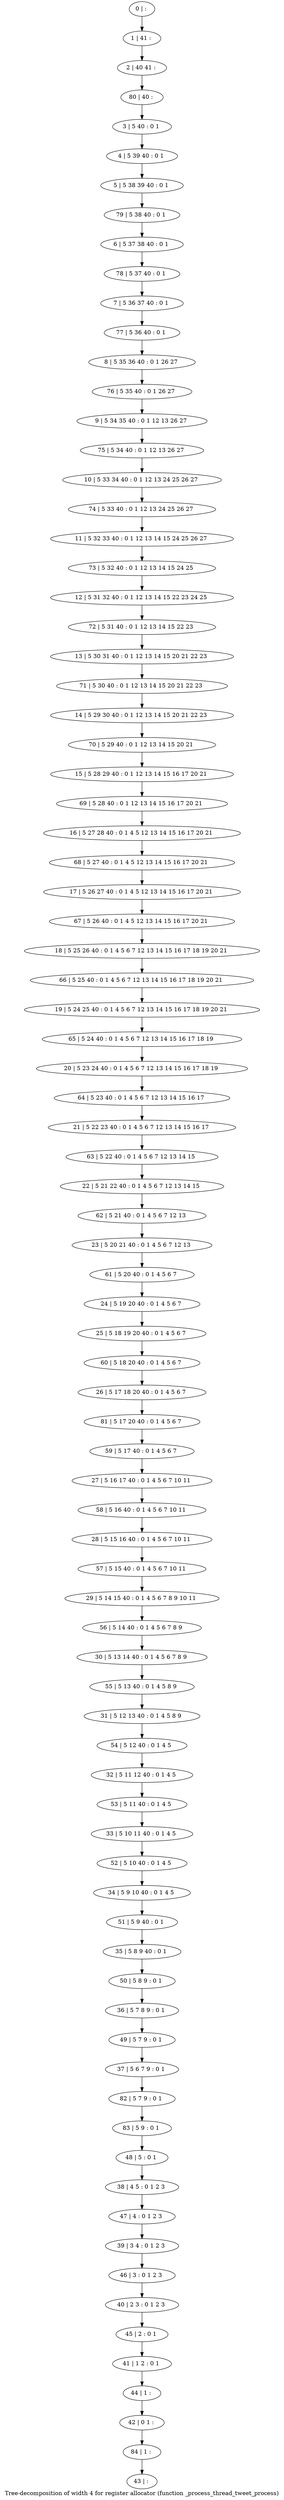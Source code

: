 digraph G {
graph [label="Tree-decomposition of width 4 for register allocator (function _process_thread_tweet_process)"]
0[label="0 | : "];
1[label="1 | 41 : "];
2[label="2 | 40 41 : "];
3[label="3 | 5 40 : 0 1 "];
4[label="4 | 5 39 40 : 0 1 "];
5[label="5 | 5 38 39 40 : 0 1 "];
6[label="6 | 5 37 38 40 : 0 1 "];
7[label="7 | 5 36 37 40 : 0 1 "];
8[label="8 | 5 35 36 40 : 0 1 26 27 "];
9[label="9 | 5 34 35 40 : 0 1 12 13 26 27 "];
10[label="10 | 5 33 34 40 : 0 1 12 13 24 25 26 27 "];
11[label="11 | 5 32 33 40 : 0 1 12 13 14 15 24 25 26 27 "];
12[label="12 | 5 31 32 40 : 0 1 12 13 14 15 22 23 24 25 "];
13[label="13 | 5 30 31 40 : 0 1 12 13 14 15 20 21 22 23 "];
14[label="14 | 5 29 30 40 : 0 1 12 13 14 15 20 21 22 23 "];
15[label="15 | 5 28 29 40 : 0 1 12 13 14 15 16 17 20 21 "];
16[label="16 | 5 27 28 40 : 0 1 4 5 12 13 14 15 16 17 20 21 "];
17[label="17 | 5 26 27 40 : 0 1 4 5 12 13 14 15 16 17 20 21 "];
18[label="18 | 5 25 26 40 : 0 1 4 5 6 7 12 13 14 15 16 17 18 19 20 21 "];
19[label="19 | 5 24 25 40 : 0 1 4 5 6 7 12 13 14 15 16 17 18 19 20 21 "];
20[label="20 | 5 23 24 40 : 0 1 4 5 6 7 12 13 14 15 16 17 18 19 "];
21[label="21 | 5 22 23 40 : 0 1 4 5 6 7 12 13 14 15 16 17 "];
22[label="22 | 5 21 22 40 : 0 1 4 5 6 7 12 13 14 15 "];
23[label="23 | 5 20 21 40 : 0 1 4 5 6 7 12 13 "];
24[label="24 | 5 19 20 40 : 0 1 4 5 6 7 "];
25[label="25 | 5 18 19 20 40 : 0 1 4 5 6 7 "];
26[label="26 | 5 17 18 20 40 : 0 1 4 5 6 7 "];
27[label="27 | 5 16 17 40 : 0 1 4 5 6 7 10 11 "];
28[label="28 | 5 15 16 40 : 0 1 4 5 6 7 10 11 "];
29[label="29 | 5 14 15 40 : 0 1 4 5 6 7 8 9 10 11 "];
30[label="30 | 5 13 14 40 : 0 1 4 5 6 7 8 9 "];
31[label="31 | 5 12 13 40 : 0 1 4 5 8 9 "];
32[label="32 | 5 11 12 40 : 0 1 4 5 "];
33[label="33 | 5 10 11 40 : 0 1 4 5 "];
34[label="34 | 5 9 10 40 : 0 1 4 5 "];
35[label="35 | 5 8 9 40 : 0 1 "];
36[label="36 | 5 7 8 9 : 0 1 "];
37[label="37 | 5 6 7 9 : 0 1 "];
38[label="38 | 4 5 : 0 1 2 3 "];
39[label="39 | 3 4 : 0 1 2 3 "];
40[label="40 | 2 3 : 0 1 2 3 "];
41[label="41 | 1 2 : 0 1 "];
42[label="42 | 0 1 : "];
43[label="43 | : "];
44[label="44 | 1 : "];
45[label="45 | 2 : 0 1 "];
46[label="46 | 3 : 0 1 2 3 "];
47[label="47 | 4 : 0 1 2 3 "];
48[label="48 | 5 : 0 1 "];
49[label="49 | 5 7 9 : 0 1 "];
50[label="50 | 5 8 9 : 0 1 "];
51[label="51 | 5 9 40 : 0 1 "];
52[label="52 | 5 10 40 : 0 1 4 5 "];
53[label="53 | 5 11 40 : 0 1 4 5 "];
54[label="54 | 5 12 40 : 0 1 4 5 "];
55[label="55 | 5 13 40 : 0 1 4 5 8 9 "];
56[label="56 | 5 14 40 : 0 1 4 5 6 7 8 9 "];
57[label="57 | 5 15 40 : 0 1 4 5 6 7 10 11 "];
58[label="58 | 5 16 40 : 0 1 4 5 6 7 10 11 "];
59[label="59 | 5 17 40 : 0 1 4 5 6 7 "];
60[label="60 | 5 18 20 40 : 0 1 4 5 6 7 "];
61[label="61 | 5 20 40 : 0 1 4 5 6 7 "];
62[label="62 | 5 21 40 : 0 1 4 5 6 7 12 13 "];
63[label="63 | 5 22 40 : 0 1 4 5 6 7 12 13 14 15 "];
64[label="64 | 5 23 40 : 0 1 4 5 6 7 12 13 14 15 16 17 "];
65[label="65 | 5 24 40 : 0 1 4 5 6 7 12 13 14 15 16 17 18 19 "];
66[label="66 | 5 25 40 : 0 1 4 5 6 7 12 13 14 15 16 17 18 19 20 21 "];
67[label="67 | 5 26 40 : 0 1 4 5 12 13 14 15 16 17 20 21 "];
68[label="68 | 5 27 40 : 0 1 4 5 12 13 14 15 16 17 20 21 "];
69[label="69 | 5 28 40 : 0 1 12 13 14 15 16 17 20 21 "];
70[label="70 | 5 29 40 : 0 1 12 13 14 15 20 21 "];
71[label="71 | 5 30 40 : 0 1 12 13 14 15 20 21 22 23 "];
72[label="72 | 5 31 40 : 0 1 12 13 14 15 22 23 "];
73[label="73 | 5 32 40 : 0 1 12 13 14 15 24 25 "];
74[label="74 | 5 33 40 : 0 1 12 13 24 25 26 27 "];
75[label="75 | 5 34 40 : 0 1 12 13 26 27 "];
76[label="76 | 5 35 40 : 0 1 26 27 "];
77[label="77 | 5 36 40 : 0 1 "];
78[label="78 | 5 37 40 : 0 1 "];
79[label="79 | 5 38 40 : 0 1 "];
80[label="80 | 40 : "];
81[label="81 | 5 17 20 40 : 0 1 4 5 6 7 "];
82[label="82 | 5 7 9 : 0 1 "];
83[label="83 | 5 9 : 0 1 "];
84[label="84 | 1 : "];
0->1 ;
1->2 ;
3->4 ;
4->5 ;
24->25 ;
44->42 ;
41->44 ;
45->41 ;
40->45 ;
46->40 ;
39->46 ;
47->39 ;
38->47 ;
48->38 ;
49->37 ;
36->49 ;
50->36 ;
35->50 ;
51->35 ;
34->51 ;
52->34 ;
33->52 ;
53->33 ;
32->53 ;
54->32 ;
31->54 ;
55->31 ;
30->55 ;
56->30 ;
29->56 ;
57->29 ;
28->57 ;
58->28 ;
27->58 ;
59->27 ;
60->26 ;
25->60 ;
61->24 ;
23->61 ;
62->23 ;
22->62 ;
63->22 ;
21->63 ;
64->21 ;
20->64 ;
65->20 ;
19->65 ;
66->19 ;
18->66 ;
67->18 ;
17->67 ;
68->17 ;
16->68 ;
69->16 ;
15->69 ;
70->15 ;
14->70 ;
71->14 ;
13->71 ;
72->13 ;
12->72 ;
73->12 ;
11->73 ;
74->11 ;
10->74 ;
75->10 ;
9->75 ;
76->9 ;
8->76 ;
77->8 ;
7->77 ;
78->7 ;
6->78 ;
79->6 ;
5->79 ;
80->3 ;
2->80 ;
81->59 ;
26->81 ;
37->82 ;
83->48 ;
82->83 ;
84->43 ;
42->84 ;
}
